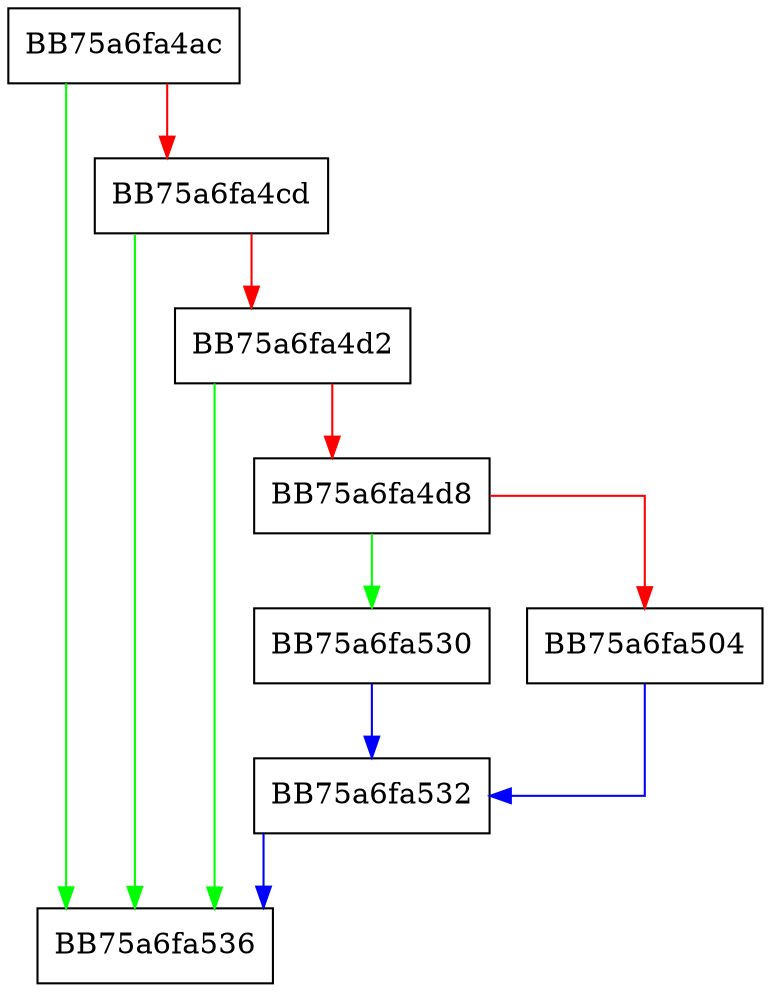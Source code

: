 digraph CreateInStreams {
  node [shape="box"];
  graph [splines=ortho];
  BB75a6fa4ac -> BB75a6fa536 [color="green"];
  BB75a6fa4ac -> BB75a6fa4cd [color="red"];
  BB75a6fa4cd -> BB75a6fa536 [color="green"];
  BB75a6fa4cd -> BB75a6fa4d2 [color="red"];
  BB75a6fa4d2 -> BB75a6fa536 [color="green"];
  BB75a6fa4d2 -> BB75a6fa4d8 [color="red"];
  BB75a6fa4d8 -> BB75a6fa530 [color="green"];
  BB75a6fa4d8 -> BB75a6fa504 [color="red"];
  BB75a6fa504 -> BB75a6fa532 [color="blue"];
  BB75a6fa530 -> BB75a6fa532 [color="blue"];
  BB75a6fa532 -> BB75a6fa536 [color="blue"];
}